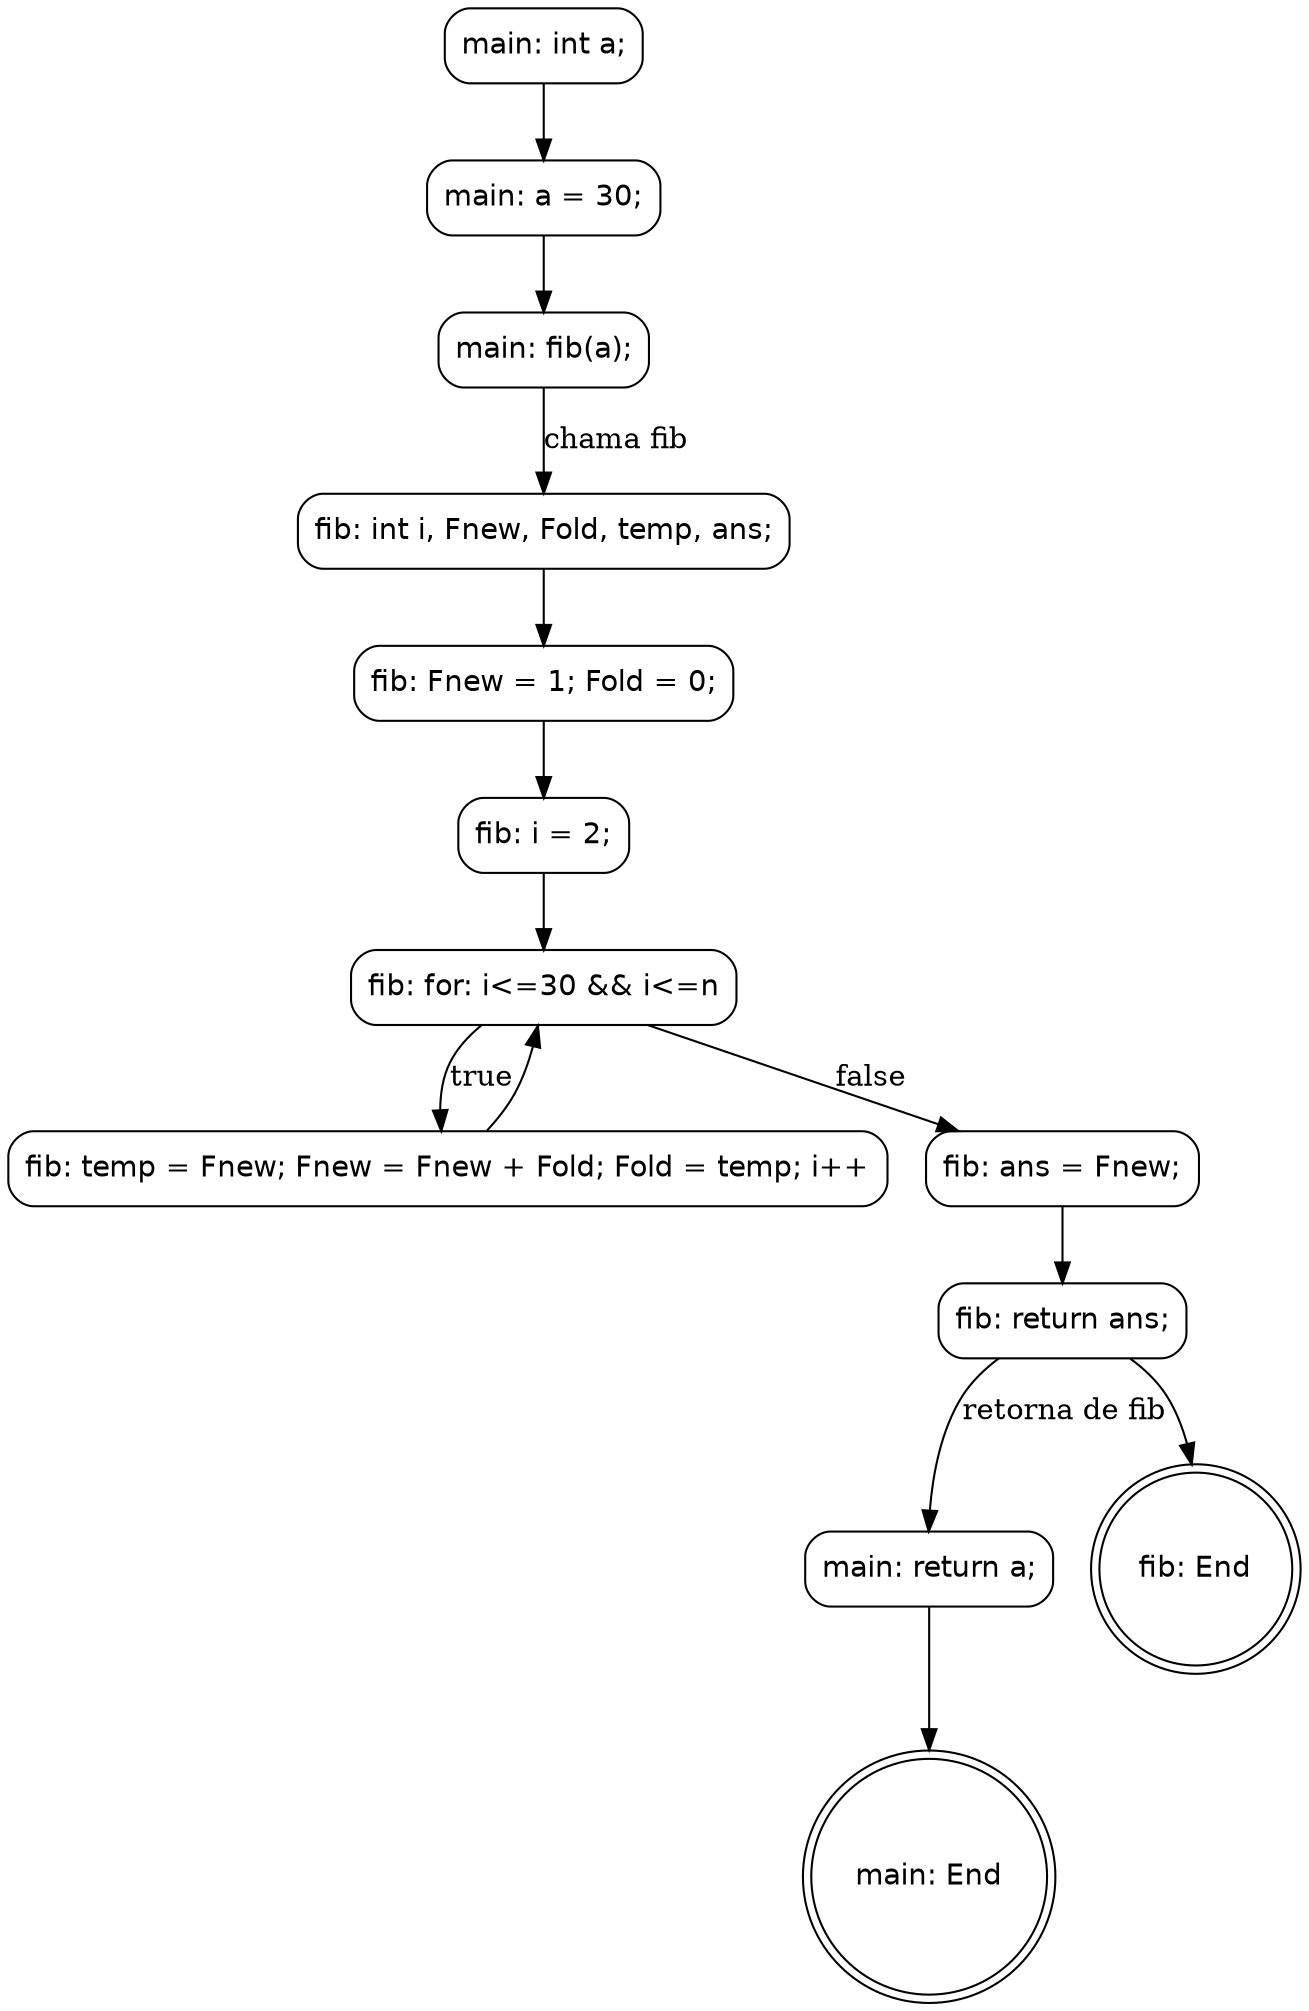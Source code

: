 digraph overall_CFG {
    node [shape=box, style=rounded, fontname="Helvetica"];
    // Nos da funcao main
    M1 [label="main: int a;"];
    M2 [label="main: a = 30;"];
    M3 [label="main: fib(a);"];
    M4 [label="main: return a;"];
    M5 [label="main: End", shape=doublecircle];

    // Nos da funcao fib
    N1 [label="fib: int i, Fnew, Fold, temp, ans;"];
    N2 [label="fib: Fnew = 1; Fold = 0;"];
    N3 [label="fib: i = 2;"];
    N4 [label="fib: for: i<=30 && i<=n"];
    N5 [label="fib: temp = Fnew; Fnew = Fnew + Fold; Fold = temp; i++"];
    N6 [label="fib: ans = Fnew;"];
    N7 [label="fib: return ans;"];
    N8 [label="fib: End", shape=doublecircle];

    // Arestas da main
    M1 -> M2;
    M2 -> M3;
    M3 -> N1 [label="chama fib"];
    N7 -> M4 [label="retorna de fib"];
    M4 -> M5;

    // Arestas da fib
    N1 -> N2;
    N2 -> N3;
    N3 -> N4;
    N4 -> N5 [label="true"];
    N4 -> N6 [label="false"];
    N5 -> N4;
    N6 -> N7;
    N7 -> N8;
}